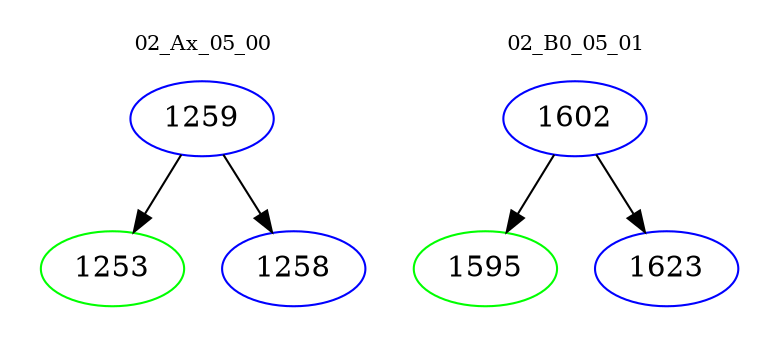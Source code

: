 digraph{
subgraph cluster_0 {
color = white
label = "02_Ax_05_00";
fontsize=10;
T0_1259 [label="1259", color="blue"]
T0_1259 -> T0_1253 [color="black"]
T0_1253 [label="1253", color="green"]
T0_1259 -> T0_1258 [color="black"]
T0_1258 [label="1258", color="blue"]
}
subgraph cluster_1 {
color = white
label = "02_B0_05_01";
fontsize=10;
T1_1602 [label="1602", color="blue"]
T1_1602 -> T1_1595 [color="black"]
T1_1595 [label="1595", color="green"]
T1_1602 -> T1_1623 [color="black"]
T1_1623 [label="1623", color="blue"]
}
}

